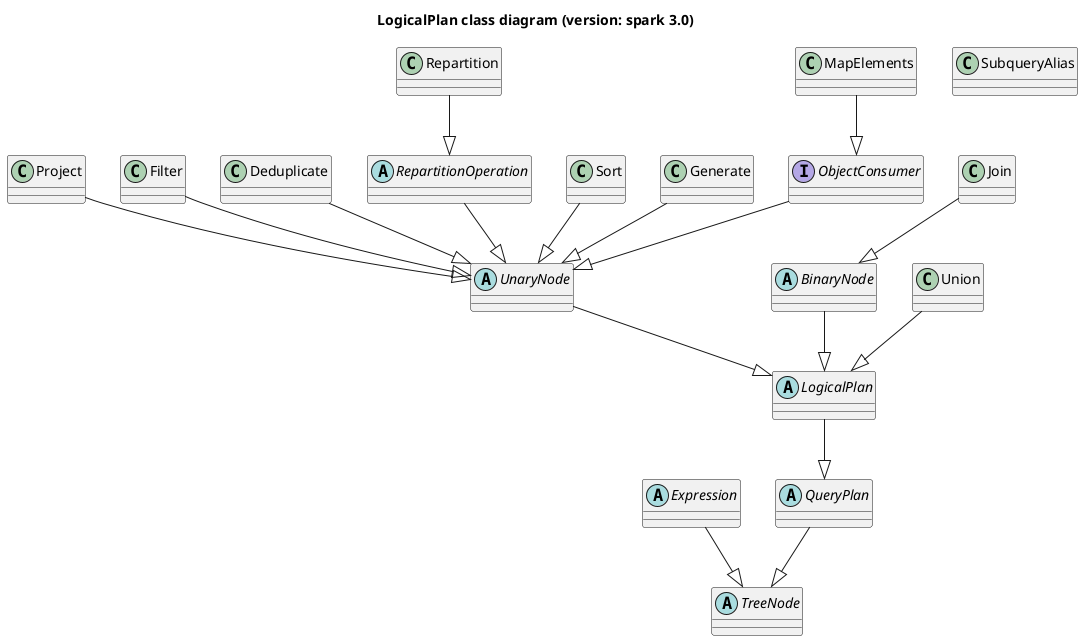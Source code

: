 @startuml
title "LogicalPlan class diagram (version: spark 3.0)"

abstract class TreeNode
abstract class Expression
abstract class QueryPlan
abstract class LogicalPlan
abstract class UnaryNode
abstract class BinaryNode
'' dataset.select
class Project
'' dataset.filter
class Filter
'' dataset.join
class Join
'' dataset.distinct
class Deduplicate
class Union
abstract class RepartitionOperation
'' dataset.coalesce  dataset.repartition
class Repartition
'' dataset.sort dataset.order
class Sort
'' dataset.explode
class Generate
'' dataset.alias dataset.as
class SubqueryAlias
interface ObjectConsumer
class MapElements

Expression --|> TreeNode
QueryPlan --|> TreeNode
LogicalPlan --|> QueryPlan
UnaryNode --|> LogicalPlan
BinaryNode --|> LogicalPlan
Union --|> LogicalPlan
Project --|> UnaryNode
Filter --|> UnaryNode
Deduplicate --|> UnaryNode
Sort --|> UnaryNode
Generate --|> UnaryNode
ObjectConsumer --|> UnaryNode
MapElements --|> ObjectConsumer
Join --|> BinaryNode
RepartitionOperation --|> UnaryNode
Repartition --|> RepartitionOperation

@enduml